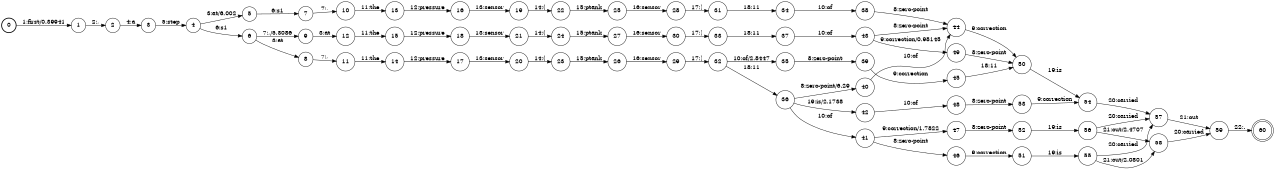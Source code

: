 digraph FST {
rankdir = LR;
size = "8.5,11";
label = "";
center = 1;
orientation = Portrait;
ranksep = "0.4";
nodesep = "0.25";
0 [label = "0", shape = circle, style = bold, fontsize = 14]
	0 -> 1 [label = "1:first/0.39941", fontsize = 14];
1 [label = "1", shape = circle, style = solid, fontsize = 14]
	1 -> 2 [label = "2:,", fontsize = 14];
2 [label = "2", shape = circle, style = solid, fontsize = 14]
	2 -> 3 [label = "4:a", fontsize = 14];
3 [label = "3", shape = circle, style = solid, fontsize = 14]
	3 -> 4 [label = "5:step", fontsize = 14];
4 [label = "4", shape = circle, style = solid, fontsize = 14]
	4 -> 5 [label = "3:at/6.002", fontsize = 14];
	4 -> 6 [label = "6:s1", fontsize = 14];
5 [label = "5", shape = circle, style = solid, fontsize = 14]
	5 -> 7 [label = "6:s1", fontsize = 14];
6 [label = "6", shape = circle, style = solid, fontsize = 14]
	6 -> 9 [label = "7:,/5.3086", fontsize = 14];
	6 -> 8 [label = "3:at", fontsize = 14];
7 [label = "7", shape = circle, style = solid, fontsize = 14]
	7 -> 10 [label = "7:,", fontsize = 14];
8 [label = "8", shape = circle, style = solid, fontsize = 14]
	8 -> 11 [label = "7:,", fontsize = 14];
9 [label = "9", shape = circle, style = solid, fontsize = 14]
	9 -> 12 [label = "3:at", fontsize = 14];
10 [label = "10", shape = circle, style = solid, fontsize = 14]
	10 -> 13 [label = "11:the", fontsize = 14];
11 [label = "11", shape = circle, style = solid, fontsize = 14]
	11 -> 14 [label = "11:the", fontsize = 14];
12 [label = "12", shape = circle, style = solid, fontsize = 14]
	12 -> 15 [label = "11:the", fontsize = 14];
13 [label = "13", shape = circle, style = solid, fontsize = 14]
	13 -> 16 [label = "12:pressure", fontsize = 14];
14 [label = "14", shape = circle, style = solid, fontsize = 14]
	14 -> 17 [label = "12:pressure", fontsize = 14];
15 [label = "15", shape = circle, style = solid, fontsize = 14]
	15 -> 18 [label = "12:pressure", fontsize = 14];
16 [label = "16", shape = circle, style = solid, fontsize = 14]
	16 -> 19 [label = "13:sensor", fontsize = 14];
17 [label = "17", shape = circle, style = solid, fontsize = 14]
	17 -> 20 [label = "13:sensor", fontsize = 14];
18 [label = "18", shape = circle, style = solid, fontsize = 14]
	18 -> 21 [label = "13:sensor", fontsize = 14];
19 [label = "19", shape = circle, style = solid, fontsize = 14]
	19 -> 22 [label = "14:(", fontsize = 14];
20 [label = "20", shape = circle, style = solid, fontsize = 14]
	20 -> 23 [label = "14:(", fontsize = 14];
21 [label = "21", shape = circle, style = solid, fontsize = 14]
	21 -> 24 [label = "14:(", fontsize = 14];
22 [label = "22", shape = circle, style = solid, fontsize = 14]
	22 -> 25 [label = "15:ptank", fontsize = 14];
23 [label = "23", shape = circle, style = solid, fontsize = 14]
	23 -> 26 [label = "15:ptank", fontsize = 14];
24 [label = "24", shape = circle, style = solid, fontsize = 14]
	24 -> 27 [label = "15:ptank", fontsize = 14];
25 [label = "25", shape = circle, style = solid, fontsize = 14]
	25 -> 28 [label = "16:sensor", fontsize = 14];
26 [label = "26", shape = circle, style = solid, fontsize = 14]
	26 -> 29 [label = "16:sensor", fontsize = 14];
27 [label = "27", shape = circle, style = solid, fontsize = 14]
	27 -> 30 [label = "16:sensor", fontsize = 14];
28 [label = "28", shape = circle, style = solid, fontsize = 14]
	28 -> 31 [label = "17:)", fontsize = 14];
29 [label = "29", shape = circle, style = solid, fontsize = 14]
	29 -> 32 [label = "17:)", fontsize = 14];
30 [label = "30", shape = circle, style = solid, fontsize = 14]
	30 -> 33 [label = "17:)", fontsize = 14];
31 [label = "31", shape = circle, style = solid, fontsize = 14]
	31 -> 34 [label = "18:11", fontsize = 14];
32 [label = "32", shape = circle, style = solid, fontsize = 14]
	32 -> 35 [label = "10:of/2.8447", fontsize = 14];
	32 -> 36 [label = "18:11", fontsize = 14];
33 [label = "33", shape = circle, style = solid, fontsize = 14]
	33 -> 37 [label = "18:11", fontsize = 14];
34 [label = "34", shape = circle, style = solid, fontsize = 14]
	34 -> 38 [label = "10:of", fontsize = 14];
35 [label = "35", shape = circle, style = solid, fontsize = 14]
	35 -> 39 [label = "8:zero-point", fontsize = 14];
36 [label = "36", shape = circle, style = solid, fontsize = 14]
	36 -> 40 [label = "8:zero-point/6.29", fontsize = 14];
	36 -> 41 [label = "10:of", fontsize = 14];
	36 -> 42 [label = "19:is/2.1738", fontsize = 14];
37 [label = "37", shape = circle, style = solid, fontsize = 14]
	37 -> 43 [label = "10:of", fontsize = 14];
38 [label = "38", shape = circle, style = solid, fontsize = 14]
	38 -> 44 [label = "8:zero-point", fontsize = 14];
39 [label = "39", shape = circle, style = solid, fontsize = 14]
	39 -> 45 [label = "9:correction", fontsize = 14];
40 [label = "40", shape = circle, style = solid, fontsize = 14]
	40 -> 44 [label = "10:of", fontsize = 14];
41 [label = "41", shape = circle, style = solid, fontsize = 14]
	41 -> 46 [label = "8:zero-point", fontsize = 14];
	41 -> 47 [label = "9:correction/1.7822", fontsize = 14];
42 [label = "42", shape = circle, style = solid, fontsize = 14]
	42 -> 48 [label = "10:of", fontsize = 14];
43 [label = "43", shape = circle, style = solid, fontsize = 14]
	43 -> 44 [label = "8:zero-point", fontsize = 14];
	43 -> 49 [label = "9:correction/0.98145", fontsize = 14];
44 [label = "44", shape = circle, style = solid, fontsize = 14]
	44 -> 50 [label = "9:correction", fontsize = 14];
45 [label = "45", shape = circle, style = solid, fontsize = 14]
	45 -> 50 [label = "18:11", fontsize = 14];
46 [label = "46", shape = circle, style = solid, fontsize = 14]
	46 -> 51 [label = "9:correction", fontsize = 14];
47 [label = "47", shape = circle, style = solid, fontsize = 14]
	47 -> 52 [label = "8:zero-point", fontsize = 14];
48 [label = "48", shape = circle, style = solid, fontsize = 14]
	48 -> 53 [label = "8:zero-point", fontsize = 14];
49 [label = "49", shape = circle, style = solid, fontsize = 14]
	49 -> 50 [label = "8:zero-point", fontsize = 14];
50 [label = "50", shape = circle, style = solid, fontsize = 14]
	50 -> 54 [label = "19:is", fontsize = 14];
51 [label = "51", shape = circle, style = solid, fontsize = 14]
	51 -> 55 [label = "19:is", fontsize = 14];
52 [label = "52", shape = circle, style = solid, fontsize = 14]
	52 -> 56 [label = "19:is", fontsize = 14];
53 [label = "53", shape = circle, style = solid, fontsize = 14]
	53 -> 54 [label = "9:correction", fontsize = 14];
54 [label = "54", shape = circle, style = solid, fontsize = 14]
	54 -> 57 [label = "20:carried", fontsize = 14];
55 [label = "55", shape = circle, style = solid, fontsize = 14]
	55 -> 57 [label = "20:carried", fontsize = 14];
	55 -> 58 [label = "21:out/2.0801", fontsize = 14];
56 [label = "56", shape = circle, style = solid, fontsize = 14]
	56 -> 57 [label = "20:carried", fontsize = 14];
	56 -> 58 [label = "21:out/2.4707", fontsize = 14];
57 [label = "57", shape = circle, style = solid, fontsize = 14]
	57 -> 59 [label = "21:out", fontsize = 14];
58 [label = "58", shape = circle, style = solid, fontsize = 14]
	58 -> 59 [label = "20:carried", fontsize = 14];
59 [label = "59", shape = circle, style = solid, fontsize = 14]
	59 -> 60 [label = "22:.", fontsize = 14];
60 [label = "60", shape = doublecircle, style = solid, fontsize = 14]
}
